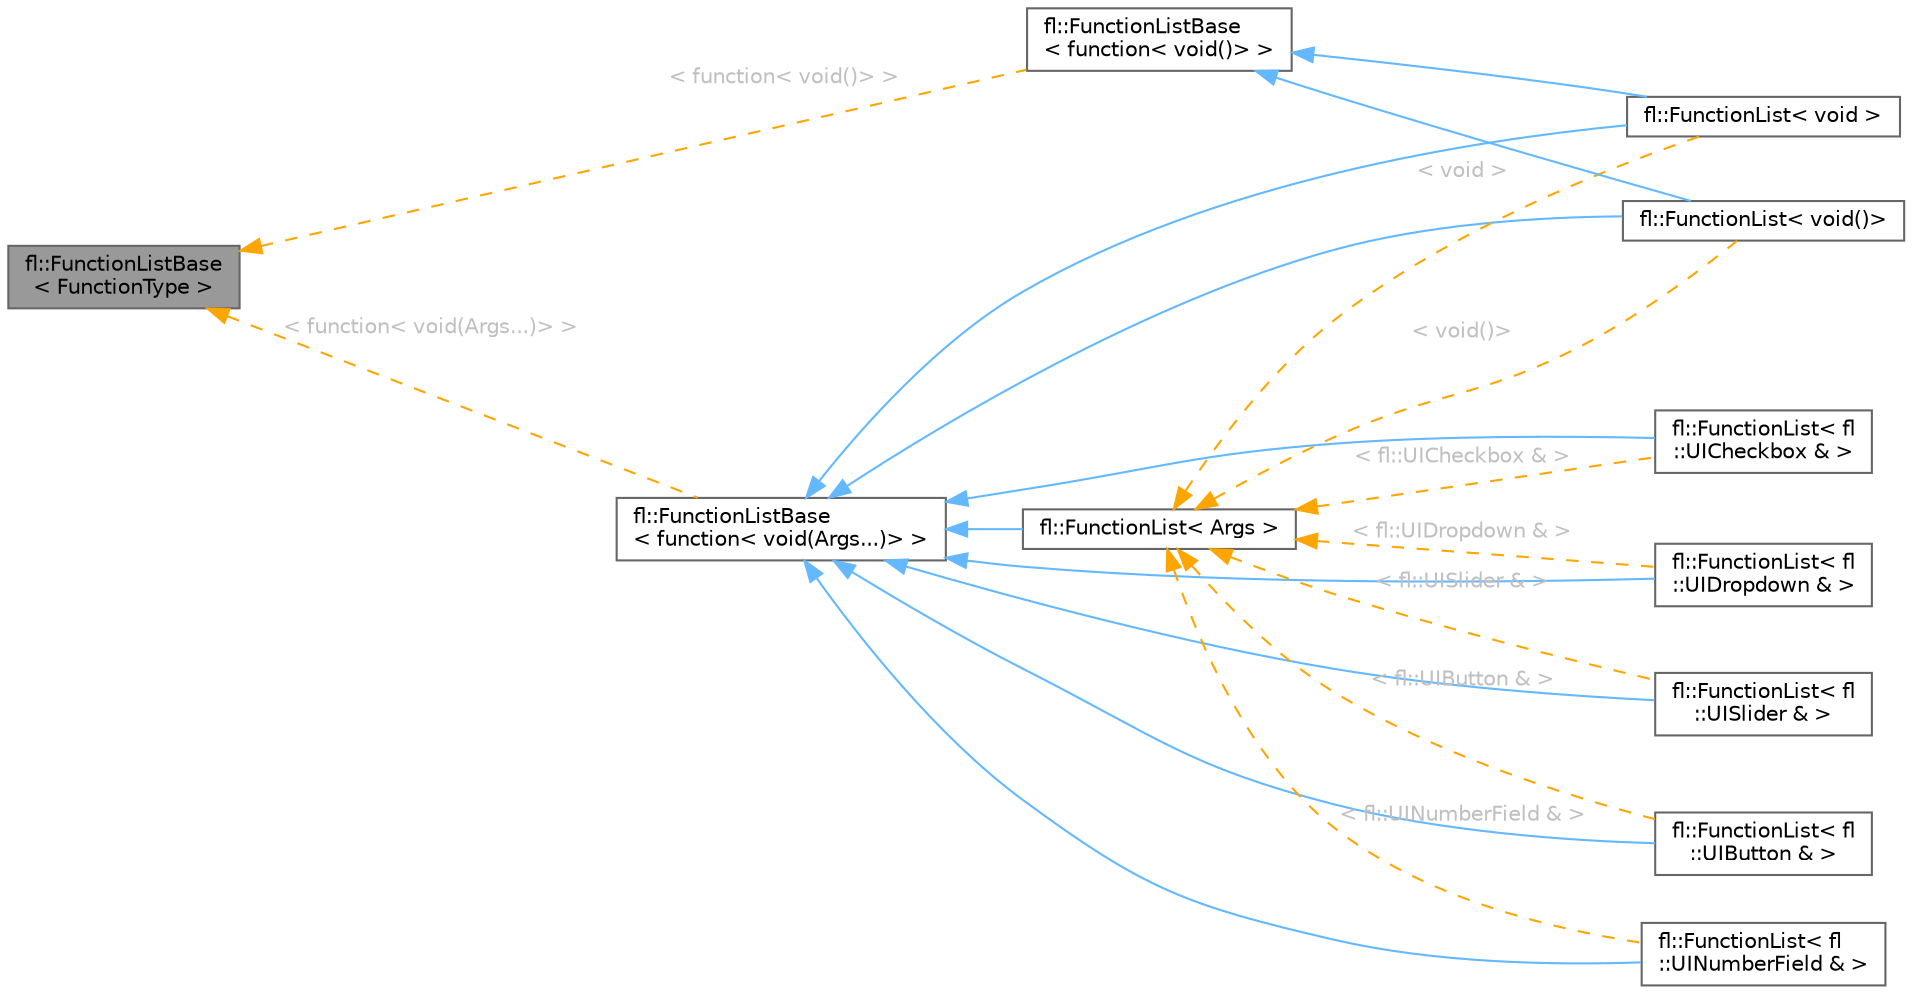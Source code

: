 digraph "fl::FunctionListBase&lt; FunctionType &gt;"
{
 // INTERACTIVE_SVG=YES
 // LATEX_PDF_SIZE
  bgcolor="transparent";
  edge [fontname=Helvetica,fontsize=10,labelfontname=Helvetica,labelfontsize=10];
  node [fontname=Helvetica,fontsize=10,shape=box,height=0.2,width=0.4];
  rankdir="LR";
  Node1 [id="Node000001",label="fl::FunctionListBase\l\< FunctionType \>",height=0.2,width=0.4,color="gray40", fillcolor="grey60", style="filled", fontcolor="black",tooltip=" "];
  Node1 -> Node2 [id="edge1_Node000001_Node000002",dir="back",color="orange",style="dashed",tooltip=" ",label=" \< function\< void(Args...)\> \>",fontcolor="grey" ];
  Node2 [id="Node000002",label="fl::FunctionListBase\l\< function\< void(Args...)\> \>",height=0.2,width=0.4,color="gray40", fillcolor="white", style="filled",URL="$d7/de3/classfl_1_1_function_list_base.html",tooltip=" "];
  Node2 -> Node3 [id="edge2_Node000002_Node000003",dir="back",color="steelblue1",style="solid",tooltip=" "];
  Node3 [id="Node000003",label="fl::FunctionList\< void \>",height=0.2,width=0.4,color="gray40", fillcolor="white", style="filled",URL="$d9/df5/classfl_1_1_function_list_3_01void_01_4.html",tooltip=" "];
  Node2 -> Node4 [id="edge3_Node000002_Node000004",dir="back",color="steelblue1",style="solid",tooltip=" "];
  Node4 [id="Node000004",label="fl::FunctionList\< void()\>",height=0.2,width=0.4,color="gray40", fillcolor="white", style="filled",URL="$d7/d2c/classfl_1_1_function_list_3_01void_07_08_4.html",tooltip=" "];
  Node2 -> Node5 [id="edge4_Node000002_Node000005",dir="back",color="steelblue1",style="solid",tooltip=" "];
  Node5 [id="Node000005",label="fl::FunctionList\< fl\l::UIButton & \>",height=0.2,width=0.4,color="gray40", fillcolor="white", style="filled",URL="$d1/d5d/classfl_1_1_function_list.html",tooltip=" "];
  Node2 -> Node6 [id="edge5_Node000002_Node000006",dir="back",color="steelblue1",style="solid",tooltip=" "];
  Node6 [id="Node000006",label="fl::FunctionList\< fl\l::UICheckbox & \>",height=0.2,width=0.4,color="gray40", fillcolor="white", style="filled",URL="$d1/d5d/classfl_1_1_function_list.html",tooltip=" "];
  Node2 -> Node7 [id="edge6_Node000002_Node000007",dir="back",color="steelblue1",style="solid",tooltip=" "];
  Node7 [id="Node000007",label="fl::FunctionList\< fl\l::UIDropdown & \>",height=0.2,width=0.4,color="gray40", fillcolor="white", style="filled",URL="$d1/d5d/classfl_1_1_function_list.html",tooltip=" "];
  Node2 -> Node8 [id="edge7_Node000002_Node000008",dir="back",color="steelblue1",style="solid",tooltip=" "];
  Node8 [id="Node000008",label="fl::FunctionList\< fl\l::UINumberField & \>",height=0.2,width=0.4,color="gray40", fillcolor="white", style="filled",URL="$d1/d5d/classfl_1_1_function_list.html",tooltip=" "];
  Node2 -> Node9 [id="edge8_Node000002_Node000009",dir="back",color="steelblue1",style="solid",tooltip=" "];
  Node9 [id="Node000009",label="fl::FunctionList\< fl\l::UISlider & \>",height=0.2,width=0.4,color="gray40", fillcolor="white", style="filled",URL="$d1/d5d/classfl_1_1_function_list.html",tooltip=" "];
  Node2 -> Node10 [id="edge9_Node000002_Node000010",dir="back",color="steelblue1",style="solid",tooltip=" "];
  Node10 [id="Node000010",label="fl::FunctionList\< Args \>",height=0.2,width=0.4,color="gray40", fillcolor="white", style="filled",URL="$d1/d5d/classfl_1_1_function_list.html",tooltip=" "];
  Node10 -> Node3 [id="edge10_Node000010_Node000003",dir="back",color="orange",style="dashed",tooltip=" ",label=" \< void \>",fontcolor="grey" ];
  Node10 -> Node4 [id="edge11_Node000010_Node000004",dir="back",color="orange",style="dashed",tooltip=" ",label=" \< void()\>",fontcolor="grey" ];
  Node10 -> Node5 [id="edge12_Node000010_Node000005",dir="back",color="orange",style="dashed",tooltip=" ",label=" \< fl::UIButton & \>",fontcolor="grey" ];
  Node10 -> Node6 [id="edge13_Node000010_Node000006",dir="back",color="orange",style="dashed",tooltip=" ",label=" \< fl::UICheckbox & \>",fontcolor="grey" ];
  Node10 -> Node7 [id="edge14_Node000010_Node000007",dir="back",color="orange",style="dashed",tooltip=" ",label=" \< fl::UIDropdown & \>",fontcolor="grey" ];
  Node10 -> Node8 [id="edge15_Node000010_Node000008",dir="back",color="orange",style="dashed",tooltip=" ",label=" \< fl::UINumberField & \>",fontcolor="grey" ];
  Node10 -> Node9 [id="edge16_Node000010_Node000009",dir="back",color="orange",style="dashed",tooltip=" ",label=" \< fl::UISlider & \>",fontcolor="grey" ];
  Node1 -> Node11 [id="edge17_Node000001_Node000011",dir="back",color="orange",style="dashed",tooltip=" ",label=" \< function\< void()\> \>",fontcolor="grey" ];
  Node11 [id="Node000011",label="fl::FunctionListBase\l\< function\< void()\> \>",height=0.2,width=0.4,color="gray40", fillcolor="white", style="filled",URL="$d7/de3/classfl_1_1_function_list_base.html",tooltip=" "];
  Node11 -> Node3 [id="edge18_Node000011_Node000003",dir="back",color="steelblue1",style="solid",tooltip=" "];
  Node11 -> Node4 [id="edge19_Node000011_Node000004",dir="back",color="steelblue1",style="solid",tooltip=" "];
}
